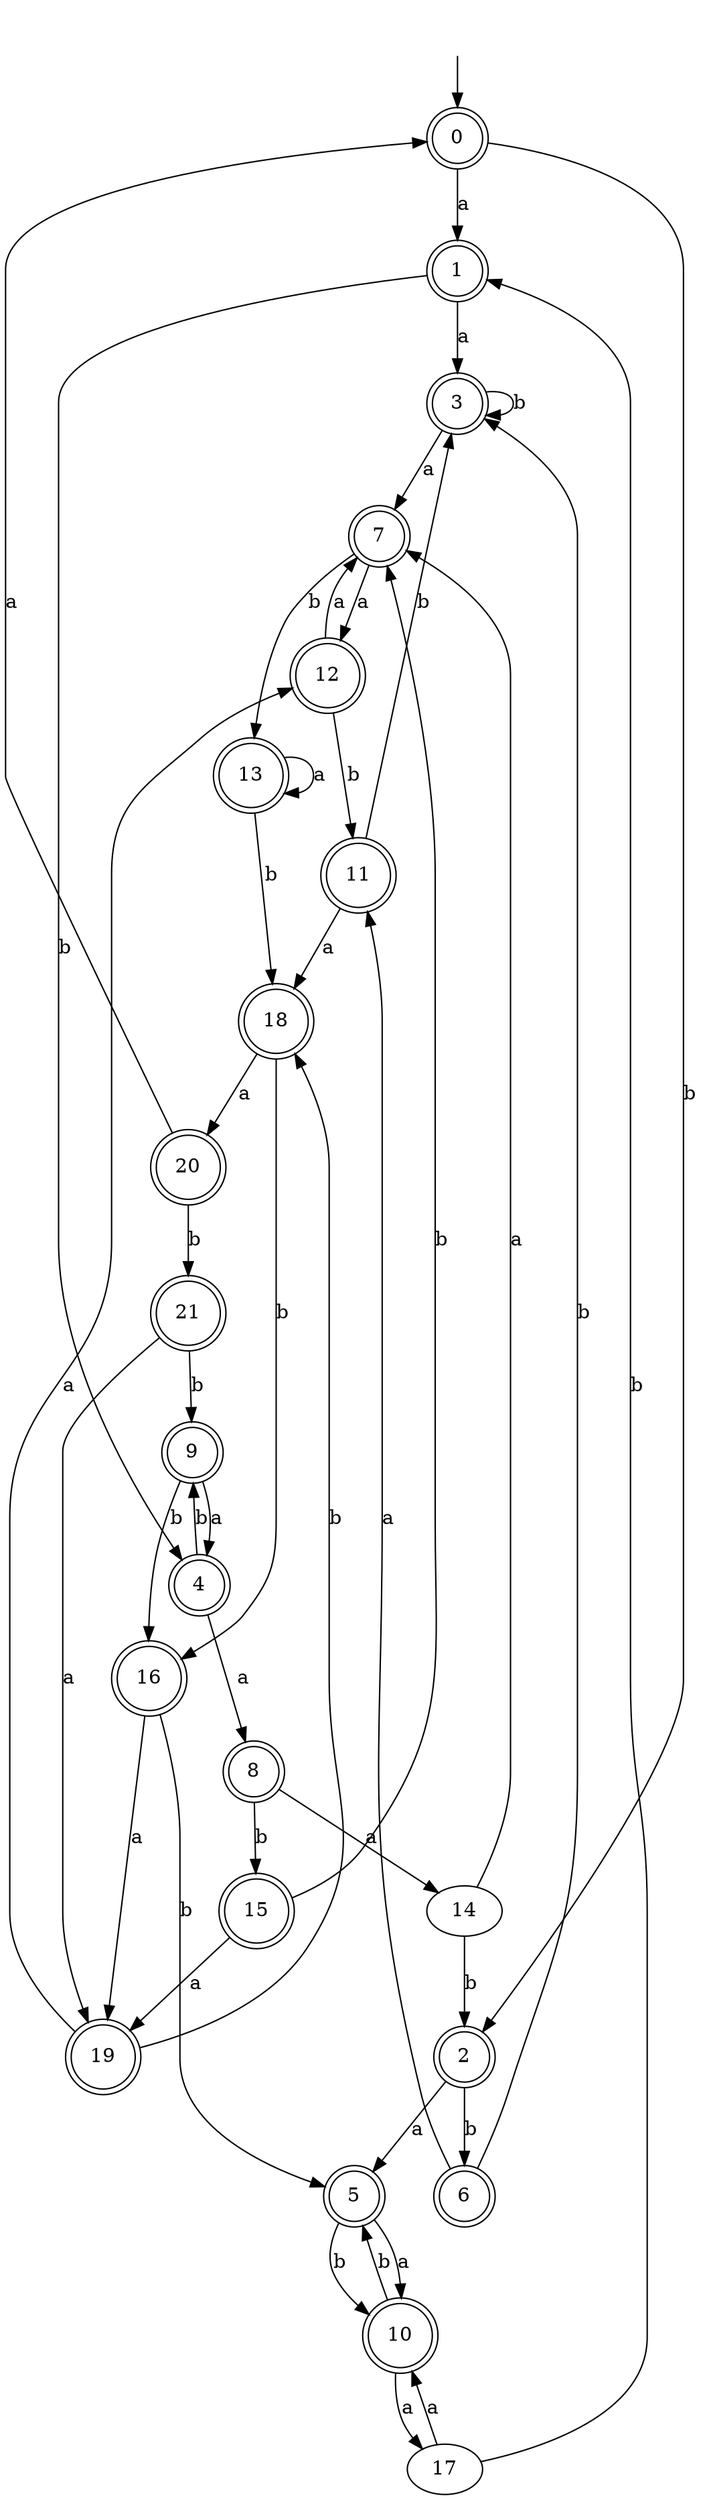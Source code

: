 digraph RandomDFA {
  __start0 [label="", shape=none];
  __start0 -> 0 [label=""];
  0 [shape=circle] [shape=doublecircle]
  0 -> 1 [label="a"]
  0 -> 2 [label="b"]
  1 [shape=doublecircle]
  1 -> 3 [label="a"]
  1 -> 4 [label="b"]
  2 [shape=doublecircle]
  2 -> 5 [label="a"]
  2 -> 6 [label="b"]
  3 [shape=doublecircle]
  3 -> 7 [label="a"]
  3 -> 3 [label="b"]
  4 [shape=doublecircle]
  4 -> 8 [label="a"]
  4 -> 9 [label="b"]
  5 [shape=doublecircle]
  5 -> 10 [label="a"]
  5 -> 10 [label="b"]
  6 [shape=doublecircle]
  6 -> 11 [label="a"]
  6 -> 3 [label="b"]
  7 [shape=doublecircle]
  7 -> 12 [label="a"]
  7 -> 13 [label="b"]
  8 [shape=doublecircle]
  8 -> 14 [label="a"]
  8 -> 15 [label="b"]
  9 [shape=doublecircle]
  9 -> 4 [label="a"]
  9 -> 16 [label="b"]
  10 [shape=doublecircle]
  10 -> 17 [label="a"]
  10 -> 5 [label="b"]
  11 [shape=doublecircle]
  11 -> 18 [label="a"]
  11 -> 3 [label="b"]
  12 [shape=doublecircle]
  12 -> 7 [label="a"]
  12 -> 11 [label="b"]
  13 [shape=doublecircle]
  13 -> 13 [label="a"]
  13 -> 18 [label="b"]
  14
  14 -> 7 [label="a"]
  14 -> 2 [label="b"]
  15 [shape=doublecircle]
  15 -> 19 [label="a"]
  15 -> 7 [label="b"]
  16 [shape=doublecircle]
  16 -> 19 [label="a"]
  16 -> 5 [label="b"]
  17
  17 -> 10 [label="a"]
  17 -> 1 [label="b"]
  18 [shape=doublecircle]
  18 -> 20 [label="a"]
  18 -> 16 [label="b"]
  19 [shape=doublecircle]
  19 -> 12 [label="a"]
  19 -> 18 [label="b"]
  20 [shape=doublecircle]
  20 -> 0 [label="a"]
  20 -> 21 [label="b"]
  21 [shape=doublecircle]
  21 -> 19 [label="a"]
  21 -> 9 [label="b"]
}

